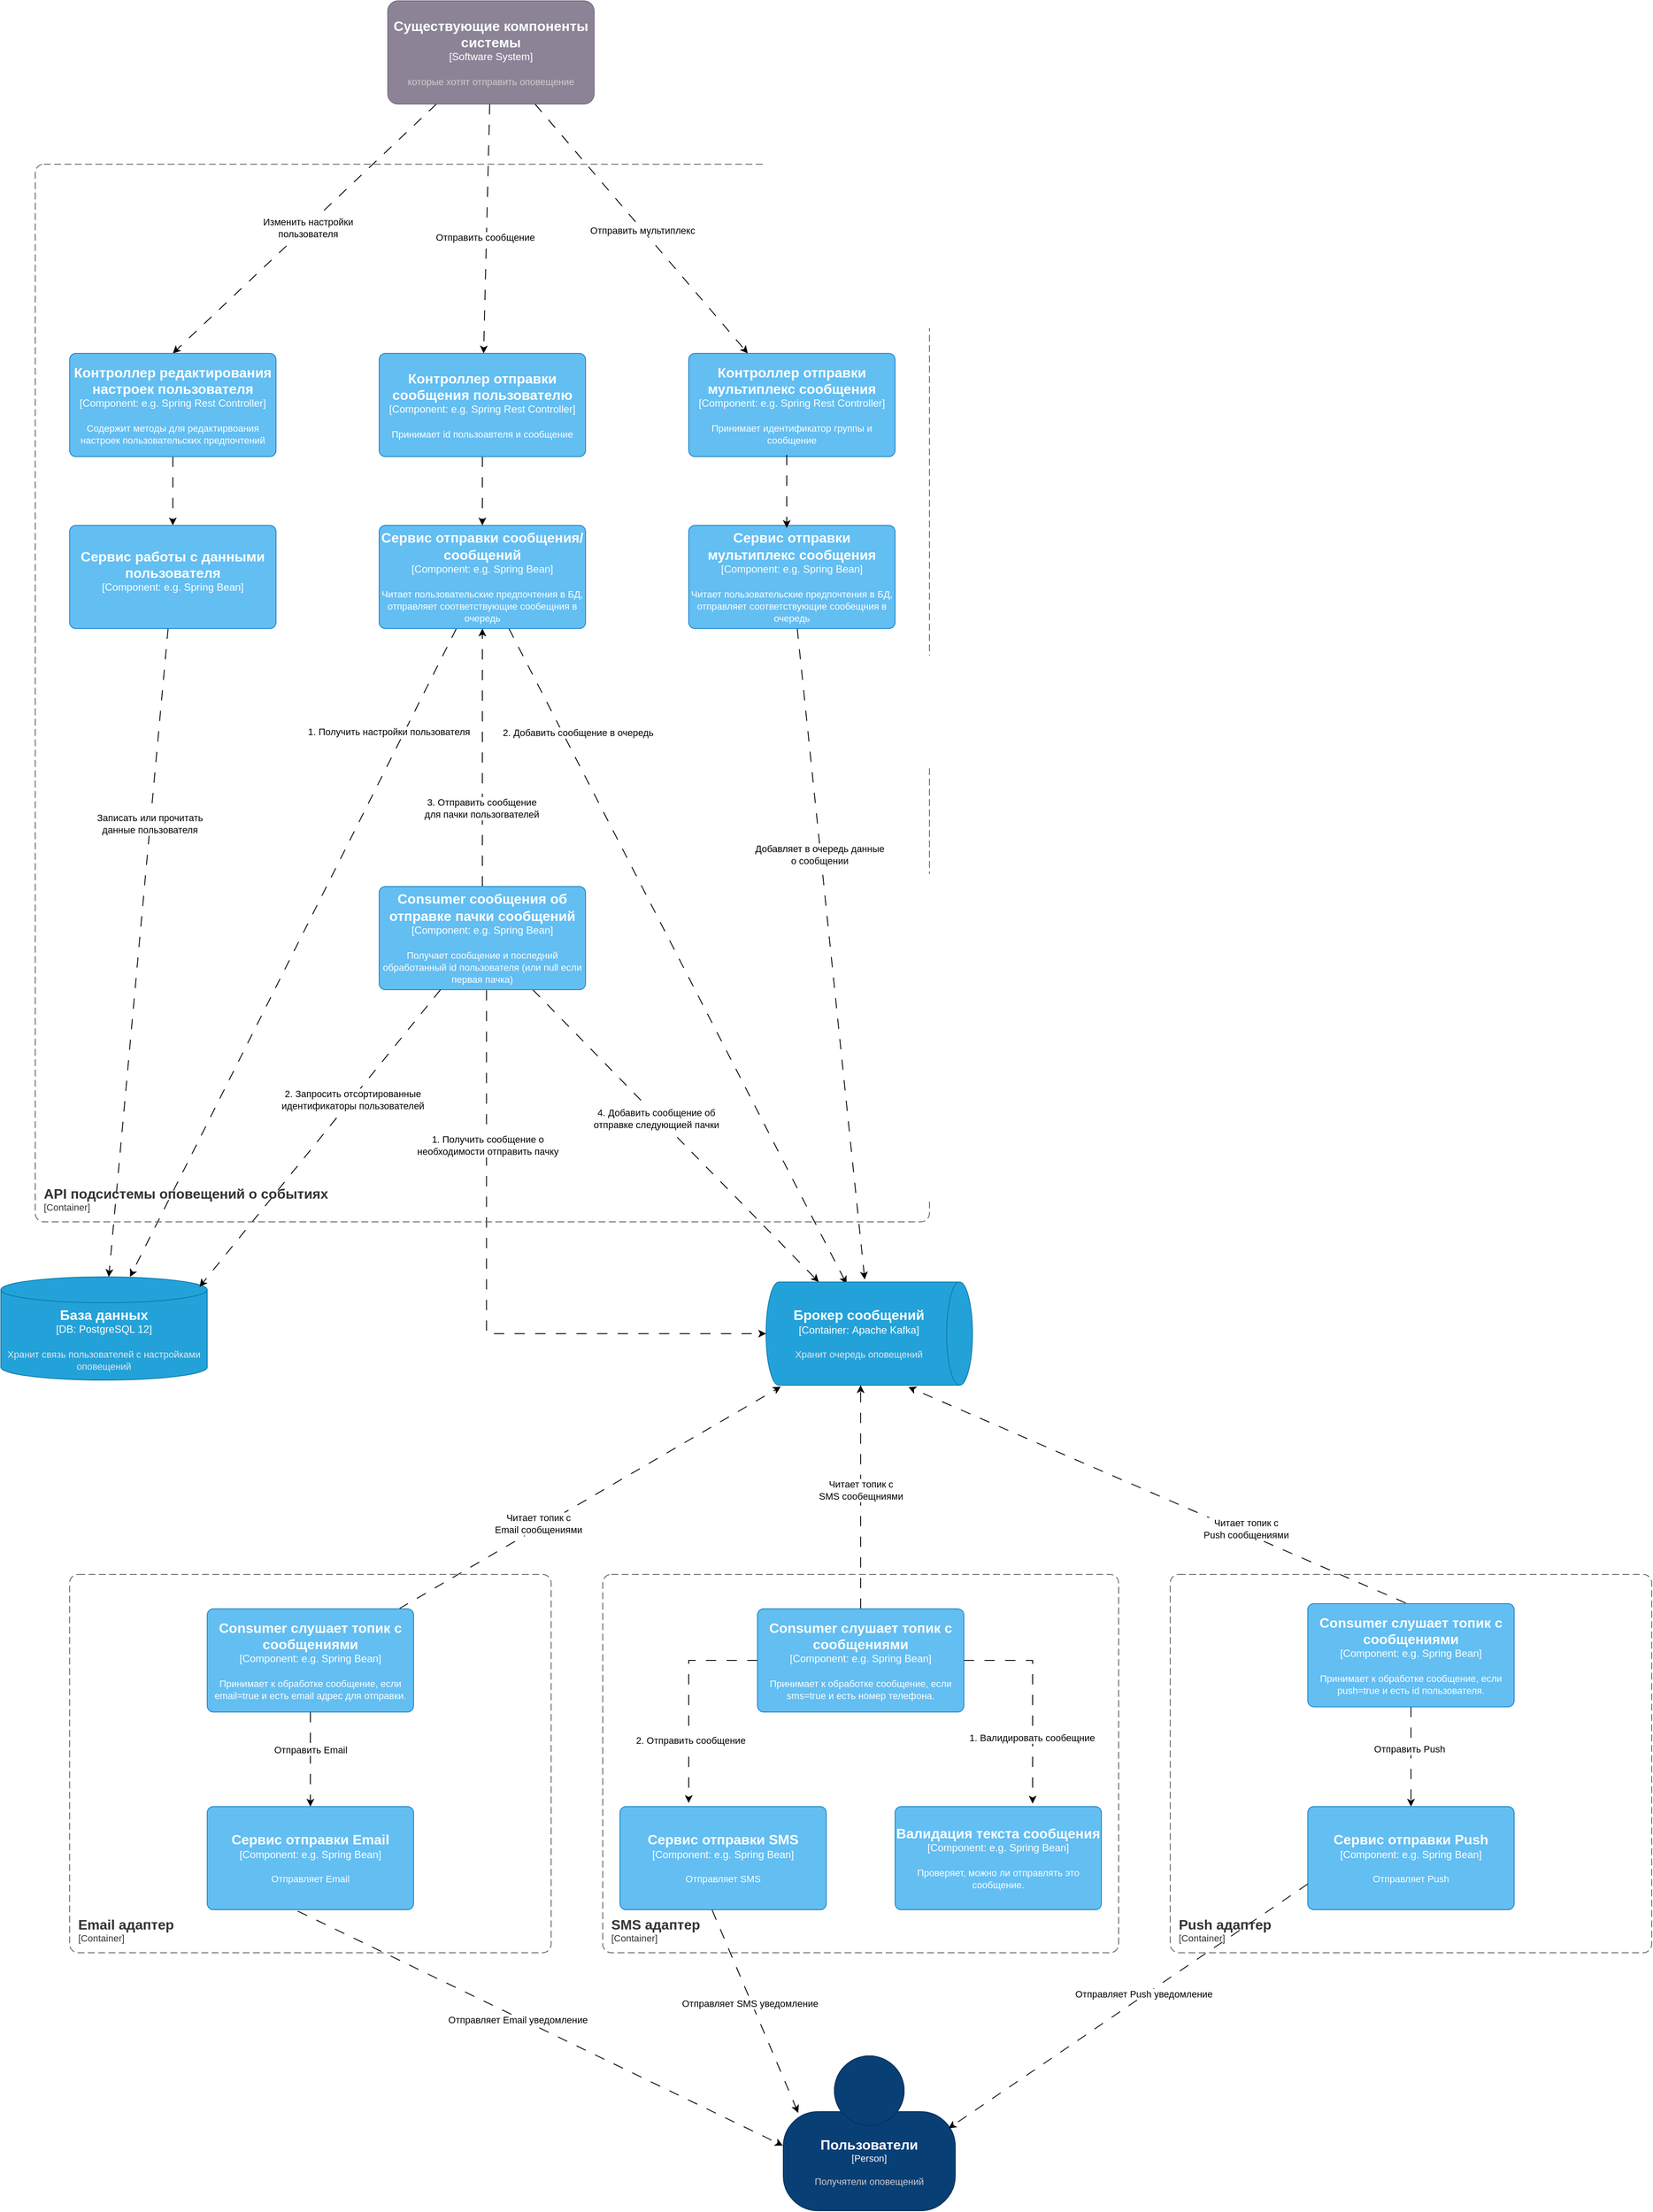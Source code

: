 <mxfile version="22.0.2" type="device">
  <diagram name="Страница — 1" id="5SUFri3_oyrJFjKi7RFm">
    <mxGraphModel dx="8172" dy="4139" grid="1" gridSize="10" guides="1" tooltips="1" connect="1" arrows="1" fold="1" page="1" pageScale="1" pageWidth="827" pageHeight="1169" math="0" shadow="0">
      <root>
        <mxCell id="0" />
        <mxCell id="1" parent="0" />
        <mxCell id="whawKiYYTOcF4N3wU9ud-7" style="rounded=0;orthogonalLoop=1;jettySize=auto;html=1;dashed=1;dashPattern=12 12;" parent="1" source="whawKiYYTOcF4N3wU9ud-3" target="whawKiYYTOcF4N3wU9ud-4" edge="1">
          <mxGeometry relative="1" as="geometry" />
        </mxCell>
        <mxCell id="whawKiYYTOcF4N3wU9ud-10" value="Отправить сообщение" style="edgeLabel;html=1;align=center;verticalAlign=middle;resizable=0;points=[];" parent="whawKiYYTOcF4N3wU9ud-7" vertex="1" connectable="0">
          <mxGeometry x="0.07" y="-2" relative="1" as="geometry">
            <mxPoint as="offset" />
          </mxGeometry>
        </mxCell>
        <mxCell id="whawKiYYTOcF4N3wU9ud-8" style="rounded=0;orthogonalLoop=1;jettySize=auto;html=1;dashed=1;dashPattern=12 12;" parent="1" source="whawKiYYTOcF4N3wU9ud-3" target="whawKiYYTOcF4N3wU9ud-5" edge="1">
          <mxGeometry relative="1" as="geometry" />
        </mxCell>
        <mxCell id="whawKiYYTOcF4N3wU9ud-11" value="Отправить мультиплекс" style="edgeLabel;html=1;align=center;verticalAlign=middle;resizable=0;points=[];" parent="whawKiYYTOcF4N3wU9ud-8" vertex="1" connectable="0">
          <mxGeometry x="0.01" relative="1" as="geometry">
            <mxPoint as="offset" />
          </mxGeometry>
        </mxCell>
        <mxCell id="whawKiYYTOcF4N3wU9ud-9" style="rounded=0;orthogonalLoop=1;jettySize=auto;html=1;dashed=1;dashPattern=12 12;entryX=0.5;entryY=0;entryDx=0;entryDy=0;entryPerimeter=0;" parent="1" source="whawKiYYTOcF4N3wU9ud-3" target="whawKiYYTOcF4N3wU9ud-6" edge="1">
          <mxGeometry relative="1" as="geometry" />
        </mxCell>
        <mxCell id="whawKiYYTOcF4N3wU9ud-12" value="Изменить настройки&lt;br&gt;пользователя" style="edgeLabel;html=1;align=center;verticalAlign=middle;resizable=0;points=[];" parent="whawKiYYTOcF4N3wU9ud-9" vertex="1" connectable="0">
          <mxGeometry x="-0.016" y="1" relative="1" as="geometry">
            <mxPoint as="offset" />
          </mxGeometry>
        </mxCell>
        <object c4Name="Существующие компоненты системы" c4Type="Software System" c4Description="которые хотят отправить оповещение" label="&lt;font style=&quot;font-size: 16px&quot;&gt;&lt;b&gt;%c4Name%&lt;/b&gt;&lt;/font&gt;&lt;div&gt;[%c4Type%]&lt;/div&gt;&lt;br&gt;&lt;div&gt;&lt;font style=&quot;font-size: 11px&quot;&gt;&lt;font color=&quot;#cccccc&quot;&gt;%c4Description%&lt;/font&gt;&lt;/div&gt;" placeholders="1" id="whawKiYYTOcF4N3wU9ud-3">
          <mxCell style="rounded=1;whiteSpace=wrap;html=1;labelBackgroundColor=none;fillColor=#8C8496;fontColor=#ffffff;align=center;arcSize=10;strokeColor=#736782;metaEdit=1;resizable=0;points=[[0.25,0,0],[0.5,0,0],[0.75,0,0],[1,0.25,0],[1,0.5,0],[1,0.75,0],[0.75,1,0],[0.5,1,0],[0.25,1,0],[0,0.75,0],[0,0.5,0],[0,0.25,0]];" parent="1" vertex="1">
            <mxGeometry x="10" y="-170" width="240" height="120" as="geometry" />
          </mxCell>
        </object>
        <mxCell id="whawKiYYTOcF4N3wU9ud-14" style="rounded=0;orthogonalLoop=1;jettySize=auto;html=1;dashed=1;dashPattern=12 12;" parent="1" source="whawKiYYTOcF4N3wU9ud-4" target="whawKiYYTOcF4N3wU9ud-13" edge="1">
          <mxGeometry relative="1" as="geometry" />
        </mxCell>
        <object placeholders="1" c4Name="Контроллер отправки сообщения пользователю" c4Type="Component" c4Technology="e.g. Spring Rest Controller" c4Description="Принимает id пользоавтеля и сообщение" label="&lt;font style=&quot;font-size: 16px&quot;&gt;&lt;b&gt;%c4Name%&lt;/b&gt;&lt;/font&gt;&lt;div&gt;[%c4Type%: %c4Technology%]&lt;/div&gt;&lt;br&gt;&lt;div&gt;&lt;font style=&quot;font-size: 11px&quot;&gt;%c4Description%&lt;/font&gt;&lt;/div&gt;" id="whawKiYYTOcF4N3wU9ud-4">
          <mxCell style="rounded=1;whiteSpace=wrap;html=1;labelBackgroundColor=none;fillColor=#63BEF2;fontColor=#ffffff;align=center;arcSize=6;strokeColor=#2086C9;metaEdit=1;resizable=0;points=[[0.25,0,0],[0.5,0,0],[0.75,0,0],[1,0.25,0],[1,0.5,0],[1,0.75,0],[0.75,1,0],[0.5,1,0],[0.25,1,0],[0,0.75,0],[0,0.5,0],[0,0.25,0]];" parent="1" vertex="1">
            <mxGeometry y="240" width="240" height="120" as="geometry" />
          </mxCell>
        </object>
        <object placeholders="1" c4Name="Контроллер отправки мультиплекс сообщения" c4Type="Component" c4Technology="e.g. Spring Rest Controller" c4Description="Принимает идентификатор группы и сообщение" label="&lt;font style=&quot;font-size: 16px&quot;&gt;&lt;b&gt;%c4Name%&lt;/b&gt;&lt;/font&gt;&lt;div&gt;[%c4Type%: %c4Technology%]&lt;/div&gt;&lt;br&gt;&lt;div&gt;&lt;font style=&quot;font-size: 11px&quot;&gt;%c4Description%&lt;/font&gt;&lt;/div&gt;" id="whawKiYYTOcF4N3wU9ud-5">
          <mxCell style="rounded=1;whiteSpace=wrap;html=1;labelBackgroundColor=none;fillColor=#63BEF2;fontColor=#ffffff;align=center;arcSize=6;strokeColor=#2086C9;metaEdit=1;resizable=0;points=[[0.25,0,0],[0.5,0,0],[0.75,0,0],[1,0.25,0],[1,0.5,0],[1,0.75,0],[0.75,1,0],[0.5,1,0],[0.25,1,0],[0,0.75,0],[0,0.5,0],[0,0.25,0]];" parent="1" vertex="1">
            <mxGeometry x="360" y="240" width="240" height="120" as="geometry" />
          </mxCell>
        </object>
        <mxCell id="LyJyI9hUQbaoJRPsF4Ac-29" style="edgeStyle=orthogonalEdgeStyle;rounded=0;orthogonalLoop=1;jettySize=auto;html=1;dashed=1;dashPattern=12 12;" edge="1" parent="1" source="whawKiYYTOcF4N3wU9ud-6" target="LyJyI9hUQbaoJRPsF4Ac-27">
          <mxGeometry relative="1" as="geometry" />
        </mxCell>
        <object placeholders="1" c4Name="Контроллер редактирования настроек пользователя" c4Type="Component" c4Technology="e.g. Spring Rest Controller" c4Description="Содержит методы для редактирвоания настроек пользовательских предпочтений" label="&lt;font style=&quot;font-size: 16px&quot;&gt;&lt;b&gt;%c4Name%&lt;/b&gt;&lt;/font&gt;&lt;div&gt;[%c4Type%: %c4Technology%]&lt;/div&gt;&lt;br&gt;&lt;div&gt;&lt;font style=&quot;font-size: 11px&quot;&gt;%c4Description%&lt;/font&gt;&lt;/div&gt;" id="whawKiYYTOcF4N3wU9ud-6">
          <mxCell style="rounded=1;whiteSpace=wrap;html=1;labelBackgroundColor=none;fillColor=#63BEF2;fontColor=#ffffff;align=center;arcSize=6;strokeColor=#2086C9;metaEdit=1;resizable=0;points=[[0.25,0,0],[0.5,0,0],[0.75,0,0],[1,0.25,0],[1,0.5,0],[1,0.75,0],[0.75,1,0],[0.5,1,0],[0.25,1,0],[0,0.75,0],[0,0.5,0],[0,0.25,0]];" parent="1" vertex="1">
            <mxGeometry x="-360" y="240" width="240" height="120" as="geometry" />
          </mxCell>
        </object>
        <mxCell id="whawKiYYTOcF4N3wU9ud-16" style="rounded=0;orthogonalLoop=1;jettySize=auto;html=1;dashed=1;dashPattern=12 12;" parent="1" source="whawKiYYTOcF4N3wU9ud-13" target="whawKiYYTOcF4N3wU9ud-15" edge="1">
          <mxGeometry relative="1" as="geometry" />
        </mxCell>
        <mxCell id="whawKiYYTOcF4N3wU9ud-17" value="1. Получить настройки пользователя" style="edgeLabel;html=1;align=center;verticalAlign=middle;resizable=0;points=[];" parent="whawKiYYTOcF4N3wU9ud-16" vertex="1" connectable="0">
          <mxGeometry x="0.045" y="1" relative="1" as="geometry">
            <mxPoint x="118" y="-275" as="offset" />
          </mxGeometry>
        </mxCell>
        <mxCell id="LyJyI9hUQbaoJRPsF4Ac-2" style="rounded=0;orthogonalLoop=1;jettySize=auto;html=1;dashed=1;dashPattern=12 12;entryX=0.018;entryY=0.61;entryDx=0;entryDy=0;entryPerimeter=0;" edge="1" parent="1" source="whawKiYYTOcF4N3wU9ud-13" target="LyJyI9hUQbaoJRPsF4Ac-1">
          <mxGeometry relative="1" as="geometry" />
        </mxCell>
        <mxCell id="LyJyI9hUQbaoJRPsF4Ac-3" value="2. Добавить сообщение в очередь" style="edgeLabel;html=1;align=center;verticalAlign=middle;resizable=0;points=[];" vertex="1" connectable="0" parent="LyJyI9hUQbaoJRPsF4Ac-2">
          <mxGeometry x="-0.514" y="-2" relative="1" as="geometry">
            <mxPoint x="-14" y="-66" as="offset" />
          </mxGeometry>
        </mxCell>
        <object placeholders="1" c4Name="Сервис отправки сообщения/сообщений" c4Type="Component" c4Technology="e.g. Spring Bean" c4Description="Читает пользовательские предпочтения в БД, отправляет соответствующие сообещния в очередь" label="&lt;font style=&quot;font-size: 16px&quot;&gt;&lt;b&gt;%c4Name%&lt;/b&gt;&lt;/font&gt;&lt;div&gt;[%c4Type%: %c4Technology%]&lt;/div&gt;&lt;br&gt;&lt;div&gt;&lt;font style=&quot;font-size: 11px&quot;&gt;%c4Description%&lt;/font&gt;&lt;/div&gt;" id="whawKiYYTOcF4N3wU9ud-13">
          <mxCell style="rounded=1;whiteSpace=wrap;html=1;labelBackgroundColor=none;fillColor=#63BEF2;fontColor=#ffffff;align=center;arcSize=6;strokeColor=#2086C9;metaEdit=1;resizable=0;points=[[0.25,0,0],[0.5,0,0],[0.75,0,0],[1,0.25,0],[1,0.5,0],[1,0.75,0],[0.75,1,0],[0.5,1,0],[0.25,1,0],[0,0.75,0],[0,0.5,0],[0,0.25,0]];" parent="1" vertex="1">
            <mxGeometry y="440" width="240" height="120" as="geometry" />
          </mxCell>
        </object>
        <object placeholders="1" c4Type="База данных" c4Container="DB" c4Technology="PostgreSQL 12" c4Description="Хранит связь пользователей с настройками оповещений" label="&lt;font style=&quot;font-size: 16px&quot;&gt;&lt;b&gt;%c4Type%&lt;/b&gt;&lt;/font&gt;&lt;div&gt;[%c4Container%:&amp;nbsp;%c4Technology%]&lt;/div&gt;&lt;br&gt;&lt;div&gt;&lt;font style=&quot;font-size: 11px&quot;&gt;&lt;font color=&quot;#E6E6E6&quot;&gt;%c4Description%&lt;/font&gt;&lt;/div&gt;" id="whawKiYYTOcF4N3wU9ud-15">
          <mxCell style="shape=cylinder3;size=15;whiteSpace=wrap;html=1;boundedLbl=1;rounded=0;labelBackgroundColor=none;fillColor=#23A2D9;fontSize=12;fontColor=#ffffff;align=center;strokeColor=#0E7DAD;metaEdit=1;points=[[0.5,0,0],[1,0.25,0],[1,0.5,0],[1,0.75,0],[0.5,1,0],[0,0.75,0],[0,0.5,0],[0,0.25,0]];resizable=0;" parent="1" vertex="1">
            <mxGeometry x="-440" y="1314" width="240" height="120" as="geometry" />
          </mxCell>
        </object>
        <object placeholders="1" c4Type="Брокер сообщений" c4Container="Container" c4Technology="Apache Kafka" c4Description="Хранит очередь оповещений" label="&lt;font style=&quot;font-size: 16px&quot;&gt;&lt;b&gt;%c4Type%&lt;/b&gt;&lt;/font&gt;&lt;div&gt;[%c4Container%:&amp;nbsp;%c4Technology%]&lt;/div&gt;&lt;br&gt;&lt;div&gt;&lt;font style=&quot;font-size: 11px&quot;&gt;&lt;font color=&quot;#E6E6E6&quot;&gt;%c4Description%&lt;/font&gt;&lt;/div&gt;" id="LyJyI9hUQbaoJRPsF4Ac-1">
          <mxCell style="shape=cylinder3;size=15;direction=south;whiteSpace=wrap;html=1;boundedLbl=1;rounded=0;labelBackgroundColor=none;fillColor=#23A2D9;fontSize=12;fontColor=#ffffff;align=center;strokeColor=#0E7DAD;metaEdit=1;points=[[0.5,0,0],[1,0.25,0],[1,0.5,0],[1,0.75,0],[0.5,1,0],[0,0.75,0],[0,0.5,0],[0,0.25,0]];resizable=0;" vertex="1" parent="1">
            <mxGeometry x="450" y="1320" width="240" height="120" as="geometry" />
          </mxCell>
        </object>
        <mxCell id="LyJyI9hUQbaoJRPsF4Ac-7" style="rounded=0;orthogonalLoop=1;jettySize=auto;html=1;dashed=1;dashPattern=12 12;entryX=1.018;entryY=0.31;entryDx=0;entryDy=0;entryPerimeter=0;exitX=0.475;exitY=-0.006;exitDx=0;exitDy=0;exitPerimeter=0;" edge="1" parent="1" source="LyJyI9hUQbaoJRPsF4Ac-43" target="LyJyI9hUQbaoJRPsF4Ac-1">
          <mxGeometry relative="1" as="geometry">
            <mxPoint x="871.6" y="1787.84" as="sourcePoint" />
            <mxPoint x="570.0" y="974" as="targetPoint" />
          </mxGeometry>
        </mxCell>
        <mxCell id="LyJyI9hUQbaoJRPsF4Ac-8" value="Читает топик с &lt;br&gt;Push сообщениями" style="edgeLabel;html=1;align=center;verticalAlign=middle;resizable=0;points=[];" vertex="1" connectable="0" parent="LyJyI9hUQbaoJRPsF4Ac-7">
          <mxGeometry x="-0.498" y="-1" relative="1" as="geometry">
            <mxPoint x="-41" y="-22" as="offset" />
          </mxGeometry>
        </mxCell>
        <mxCell id="LyJyI9hUQbaoJRPsF4Ac-9" style="rounded=0;orthogonalLoop=1;jettySize=auto;html=1;dashed=1;dashPattern=12 12;entryX=1;entryY=0.542;entryDx=0;entryDy=0;entryPerimeter=0;" edge="1" parent="1" target="LyJyI9hUQbaoJRPsF4Ac-1">
          <mxGeometry relative="1" as="geometry">
            <mxPoint x="430" y="940" as="targetPoint" />
            <mxPoint x="560" y="1700" as="sourcePoint" />
          </mxGeometry>
        </mxCell>
        <mxCell id="LyJyI9hUQbaoJRPsF4Ac-10" value="Читает топик с &lt;br&gt;SMS сообещниями" style="edgeLabel;html=1;align=center;verticalAlign=middle;resizable=0;points=[];" vertex="1" connectable="0" parent="LyJyI9hUQbaoJRPsF4Ac-9">
          <mxGeometry x="0.144" y="-1" relative="1" as="geometry">
            <mxPoint x="-1" y="10" as="offset" />
          </mxGeometry>
        </mxCell>
        <mxCell id="LyJyI9hUQbaoJRPsF4Ac-13" style="rounded=0;orthogonalLoop=1;jettySize=auto;html=1;entryX=1.014;entryY=0.929;entryDx=0;entryDy=0;entryPerimeter=0;dashed=1;dashPattern=12 12;" edge="1" parent="1" source="LyJyI9hUQbaoJRPsF4Ac-48" target="LyJyI9hUQbaoJRPsF4Ac-1">
          <mxGeometry relative="1" as="geometry">
            <mxPoint x="-270" y="1800" as="sourcePoint" />
            <mxPoint x="320" y="890" as="targetPoint" />
          </mxGeometry>
        </mxCell>
        <mxCell id="LyJyI9hUQbaoJRPsF4Ac-14" value="Читает топик с &lt;br&gt;Email сообщениями" style="edgeLabel;html=1;align=center;verticalAlign=middle;resizable=0;points=[];" vertex="1" connectable="0" parent="LyJyI9hUQbaoJRPsF4Ac-13">
          <mxGeometry x="-0.439" y="2" relative="1" as="geometry">
            <mxPoint x="38" y="-25" as="offset" />
          </mxGeometry>
        </mxCell>
        <mxCell id="LyJyI9hUQbaoJRPsF4Ac-17" style="rounded=0;orthogonalLoop=1;jettySize=auto;html=1;dashed=1;dashPattern=12 12;entryX=-0.025;entryY=0.522;entryDx=0;entryDy=0;entryPerimeter=0;" edge="1" parent="1" source="LyJyI9hUQbaoJRPsF4Ac-15" target="LyJyI9hUQbaoJRPsF4Ac-1">
          <mxGeometry relative="1" as="geometry">
            <mxPoint x="860" y="1140" as="targetPoint" />
          </mxGeometry>
        </mxCell>
        <mxCell id="LyJyI9hUQbaoJRPsF4Ac-18" value="Добавляет в очередь данные&lt;br&gt;о сообщении" style="edgeLabel;html=1;align=center;verticalAlign=middle;resizable=0;points=[];" vertex="1" connectable="0" parent="LyJyI9hUQbaoJRPsF4Ac-17">
          <mxGeometry x="-0.307" y="-2" relative="1" as="geometry">
            <mxPoint as="offset" />
          </mxGeometry>
        </mxCell>
        <object placeholders="1" c4Name="Сервис отправки мультиплекс сообщения" c4Type="Component" c4Technology="e.g. Spring Bean" c4Description="Читает пользовательские предпочтения в БД, отправляет соответствующие сообещния в очередь" label="&lt;font style=&quot;font-size: 16px&quot;&gt;&lt;b&gt;%c4Name%&lt;/b&gt;&lt;/font&gt;&lt;div&gt;[%c4Type%: %c4Technology%]&lt;/div&gt;&lt;br&gt;&lt;div&gt;&lt;font style=&quot;font-size: 11px&quot;&gt;%c4Description%&lt;/font&gt;&lt;/div&gt;" id="LyJyI9hUQbaoJRPsF4Ac-15">
          <mxCell style="rounded=1;whiteSpace=wrap;html=1;labelBackgroundColor=none;fillColor=#63BEF2;fontColor=#ffffff;align=center;arcSize=6;strokeColor=#2086C9;metaEdit=1;resizable=0;points=[[0.25,0,0],[0.5,0,0],[0.75,0,0],[1,0.25,0],[1,0.5,0],[1,0.75,0],[0.75,1,0],[0.5,1,0],[0.25,1,0],[0,0.75,0],[0,0.5,0],[0,0.25,0]];" vertex="1" parent="1">
            <mxGeometry x="360" y="440" width="240" height="120" as="geometry" />
          </mxCell>
        </object>
        <mxCell id="LyJyI9hUQbaoJRPsF4Ac-16" style="rounded=0;orthogonalLoop=1;jettySize=auto;html=1;dashed=1;dashPattern=12 12;exitX=0.475;exitY=0.983;exitDx=0;exitDy=0;exitPerimeter=0;entryX=0.475;entryY=0.025;entryDx=0;entryDy=0;entryPerimeter=0;" edge="1" parent="1" source="whawKiYYTOcF4N3wU9ud-5" target="LyJyI9hUQbaoJRPsF4Ac-15">
          <mxGeometry relative="1" as="geometry">
            <mxPoint x="130" y="410" as="sourcePoint" />
            <mxPoint x="130" y="510" as="targetPoint" />
          </mxGeometry>
        </mxCell>
        <mxCell id="LyJyI9hUQbaoJRPsF4Ac-22" style="rounded=0;orthogonalLoop=1;jettySize=auto;html=1;dashed=1;dashPattern=12 12;" edge="1" parent="1" source="LyJyI9hUQbaoJRPsF4Ac-19" target="whawKiYYTOcF4N3wU9ud-13">
          <mxGeometry relative="1" as="geometry" />
        </mxCell>
        <mxCell id="LyJyI9hUQbaoJRPsF4Ac-23" value="3. Отправить сообщение &lt;br&gt;для пачки пользогвателей" style="edgeLabel;html=1;align=center;verticalAlign=middle;resizable=0;points=[];" vertex="1" connectable="0" parent="LyJyI9hUQbaoJRPsF4Ac-22">
          <mxGeometry x="-0.395" y="1" relative="1" as="geometry">
            <mxPoint as="offset" />
          </mxGeometry>
        </mxCell>
        <mxCell id="LyJyI9hUQbaoJRPsF4Ac-25" style="rounded=0;orthogonalLoop=1;jettySize=auto;html=1;dashed=1;dashPattern=12 12;" edge="1" parent="1" source="LyJyI9hUQbaoJRPsF4Ac-19" target="LyJyI9hUQbaoJRPsF4Ac-1">
          <mxGeometry relative="1" as="geometry" />
        </mxCell>
        <mxCell id="LyJyI9hUQbaoJRPsF4Ac-26" value="4. Добавить сообщение об &lt;br&gt;отправке следующией пачки" style="edgeLabel;html=1;align=center;verticalAlign=middle;resizable=0;points=[];" vertex="1" connectable="0" parent="LyJyI9hUQbaoJRPsF4Ac-25">
          <mxGeometry x="-0.129" y="-3" relative="1" as="geometry">
            <mxPoint as="offset" />
          </mxGeometry>
        </mxCell>
        <object placeholders="1" c4Name="Consumer сообщения об отправке пачки сообщений" c4Type="Component" c4Technology="e.g. Spring Bean" c4Description="Получает сообщение и последний обработанный id пользователя (или null если первая пачка)" label="&lt;font style=&quot;font-size: 16px&quot;&gt;&lt;b&gt;%c4Name%&lt;/b&gt;&lt;/font&gt;&lt;div&gt;[%c4Type%: %c4Technology%]&lt;/div&gt;&lt;br&gt;&lt;div&gt;&lt;font style=&quot;font-size: 11px&quot;&gt;%c4Description%&lt;/font&gt;&lt;/div&gt;" id="LyJyI9hUQbaoJRPsF4Ac-19">
          <mxCell style="rounded=1;whiteSpace=wrap;html=1;labelBackgroundColor=none;fillColor=#63BEF2;fontColor=#ffffff;align=center;arcSize=6;strokeColor=#2086C9;metaEdit=1;resizable=0;points=[[0.25,0,0],[0.5,0,0],[0.75,0,0],[1,0.25,0],[1,0.5,0],[1,0.75,0],[0.75,1,0],[0.5,1,0],[0.25,1,0],[0,0.75,0],[0,0.5,0],[0,0.25,0]];" vertex="1" parent="1">
            <mxGeometry y="860" width="240" height="120" as="geometry" />
          </mxCell>
        </object>
        <mxCell id="LyJyI9hUQbaoJRPsF4Ac-20" style="rounded=0;orthogonalLoop=1;jettySize=auto;html=1;entryX=0.963;entryY=0.096;entryDx=0;entryDy=0;entryPerimeter=0;dashed=1;dashPattern=12 12;" edge="1" parent="1" source="LyJyI9hUQbaoJRPsF4Ac-19" target="whawKiYYTOcF4N3wU9ud-15">
          <mxGeometry relative="1" as="geometry" />
        </mxCell>
        <mxCell id="LyJyI9hUQbaoJRPsF4Ac-21" value="2. Запросить отсортированные &lt;br&gt;идентификаторы пользователей" style="edgeLabel;html=1;align=center;verticalAlign=middle;resizable=0;points=[];" vertex="1" connectable="0" parent="LyJyI9hUQbaoJRPsF4Ac-20">
          <mxGeometry x="-0.266" y="1" relative="1" as="geometry">
            <mxPoint as="offset" />
          </mxGeometry>
        </mxCell>
        <mxCell id="LyJyI9hUQbaoJRPsF4Ac-28" style="rounded=0;orthogonalLoop=1;jettySize=auto;html=1;dashed=1;dashPattern=12 12;" edge="1" parent="1" source="LyJyI9hUQbaoJRPsF4Ac-27" target="whawKiYYTOcF4N3wU9ud-15">
          <mxGeometry relative="1" as="geometry" />
        </mxCell>
        <mxCell id="LyJyI9hUQbaoJRPsF4Ac-30" value="Записать или прочитать&lt;br&gt;данные пользователя" style="edgeLabel;html=1;align=center;verticalAlign=middle;resizable=0;points=[];" vertex="1" connectable="0" parent="LyJyI9hUQbaoJRPsF4Ac-28">
          <mxGeometry x="-0.398" y="-1" relative="1" as="geometry">
            <mxPoint as="offset" />
          </mxGeometry>
        </mxCell>
        <object placeholders="1" c4Name="Сервис работы с данными пользователя" c4Type="Component" c4Technology="e.g. Spring Bean" c4Description="" label="&lt;font style=&quot;font-size: 16px&quot;&gt;&lt;b&gt;%c4Name%&lt;/b&gt;&lt;/font&gt;&lt;div&gt;[%c4Type%: %c4Technology%]&lt;/div&gt;&lt;br&gt;&lt;div&gt;&lt;font style=&quot;font-size: 11px&quot;&gt;%c4Description%&lt;/font&gt;&lt;/div&gt;" id="LyJyI9hUQbaoJRPsF4Ac-27">
          <mxCell style="rounded=1;whiteSpace=wrap;html=1;labelBackgroundColor=none;fillColor=#63BEF2;fontColor=#ffffff;align=center;arcSize=6;strokeColor=#2086C9;metaEdit=1;resizable=0;points=[[0.25,0,0],[0.5,0,0],[0.75,0,0],[1,0.25,0],[1,0.5,0],[1,0.75,0],[0.75,1,0],[0.5,1,0],[0.25,1,0],[0,0.75,0],[0,0.5,0],[0,0.25,0]];" vertex="1" parent="1">
            <mxGeometry x="-360" y="440" width="240" height="120" as="geometry" />
          </mxCell>
        </object>
        <mxCell id="LyJyI9hUQbaoJRPsF4Ac-31" style="rounded=0;orthogonalLoop=1;jettySize=auto;html=1;entryX=0.5;entryY=1;entryDx=0;entryDy=0;entryPerimeter=0;dashed=1;dashPattern=12 12;exitX=0.52;exitY=1.005;exitDx=0;exitDy=0;exitPerimeter=0;edgeStyle=orthogonalEdgeStyle;" edge="1" parent="1" source="LyJyI9hUQbaoJRPsF4Ac-19" target="LyJyI9hUQbaoJRPsF4Ac-1">
          <mxGeometry relative="1" as="geometry" />
        </mxCell>
        <mxCell id="LyJyI9hUQbaoJRPsF4Ac-32" value="1. Получить сообщение о &lt;br&gt;необходимости отправить пачку" style="edgeLabel;html=1;align=center;verticalAlign=middle;resizable=0;points=[];" vertex="1" connectable="0" parent="LyJyI9hUQbaoJRPsF4Ac-31">
          <mxGeometry x="-0.503" y="1" relative="1" as="geometry">
            <mxPoint as="offset" />
          </mxGeometry>
        </mxCell>
        <object placeholders="1" c4Name="API подсистемы оповещений о событиях" c4Type="ContainerScopeBoundary" c4Application="Container" label="&lt;font style=&quot;font-size: 16px&quot;&gt;&lt;b&gt;&lt;div style=&quot;text-align: left&quot;&gt;%c4Name%&lt;/div&gt;&lt;/b&gt;&lt;/font&gt;&lt;div style=&quot;text-align: left&quot;&gt;[%c4Application%]&lt;/div&gt;" id="LyJyI9hUQbaoJRPsF4Ac-33">
          <mxCell style="rounded=1;fontSize=11;whiteSpace=wrap;html=1;dashed=1;arcSize=20;fillColor=none;strokeColor=#666666;fontColor=#333333;labelBackgroundColor=none;align=left;verticalAlign=bottom;labelBorderColor=none;spacingTop=0;spacing=10;dashPattern=8 4;metaEdit=1;rotatable=0;perimeter=rectanglePerimeter;noLabel=0;labelPadding=0;allowArrows=0;connectable=0;expand=0;recursiveResize=0;editable=1;pointerEvents=0;absoluteArcSize=1;points=[[0.25,0,0],[0.5,0,0],[0.75,0,0],[1,0.25,0],[1,0.5,0],[1,0.75,0],[0.75,1,0],[0.5,1,0],[0.25,1,0],[0,0.75,0],[0,0.5,0],[0,0.25,0]];" vertex="1" parent="1">
            <mxGeometry x="-400" y="20" width="1040" height="1230" as="geometry" />
          </mxCell>
        </object>
        <mxCell id="LyJyI9hUQbaoJRPsF4Ac-38" style="edgeStyle=orthogonalEdgeStyle;rounded=0;orthogonalLoop=1;jettySize=auto;html=1;entryX=0.663;entryY=-0.029;entryDx=0;entryDy=0;entryPerimeter=0;dashed=1;dashPattern=12 12;" edge="1" parent="1" source="LyJyI9hUQbaoJRPsF4Ac-34" target="LyJyI9hUQbaoJRPsF4Ac-36">
          <mxGeometry relative="1" as="geometry">
            <mxPoint x="770" y="1920" as="targetPoint" />
            <Array as="points">
              <mxPoint x="760" y="1760" />
              <mxPoint x="760" y="1927" />
            </Array>
          </mxGeometry>
        </mxCell>
        <mxCell id="LyJyI9hUQbaoJRPsF4Ac-40" value="1. Валидировать сообещние" style="edgeLabel;html=1;align=center;verticalAlign=middle;resizable=0;points=[];" vertex="1" connectable="0" parent="LyJyI9hUQbaoJRPsF4Ac-38">
          <mxGeometry x="0.234" y="-1" relative="1" as="geometry">
            <mxPoint y="17" as="offset" />
          </mxGeometry>
        </mxCell>
        <mxCell id="LyJyI9hUQbaoJRPsF4Ac-41" style="rounded=0;orthogonalLoop=1;jettySize=auto;html=1;dashed=1;dashPattern=12 12;edgeStyle=orthogonalEdgeStyle;entryX=0.336;entryY=-0.035;entryDx=0;entryDy=0;entryPerimeter=0;" edge="1" parent="1" source="LyJyI9hUQbaoJRPsF4Ac-34" target="LyJyI9hUQbaoJRPsF4Ac-39">
          <mxGeometry relative="1" as="geometry">
            <mxPoint x="370" y="1920" as="targetPoint" />
            <Array as="points">
              <mxPoint x="360" y="1760" />
              <mxPoint x="360" y="1926" />
            </Array>
          </mxGeometry>
        </mxCell>
        <mxCell id="LyJyI9hUQbaoJRPsF4Ac-42" value="2. Отправить сообщение" style="edgeLabel;html=1;align=center;verticalAlign=middle;resizable=0;points=[];" vertex="1" connectable="0" parent="LyJyI9hUQbaoJRPsF4Ac-41">
          <mxGeometry x="0.402" y="2" relative="1" as="geometry">
            <mxPoint as="offset" />
          </mxGeometry>
        </mxCell>
        <object placeholders="1" c4Name="Consumer слушает топик с сообщениями" c4Type="Component" c4Technology="e.g. Spring Bean" c4Description="Принимает к обработке сообщение, если sms=true и есть номер телефона." label="&lt;font style=&quot;font-size: 16px&quot;&gt;&lt;b&gt;%c4Name%&lt;/b&gt;&lt;/font&gt;&lt;div&gt;[%c4Type%: %c4Technology%]&lt;/div&gt;&lt;br&gt;&lt;div&gt;&lt;font style=&quot;font-size: 11px&quot;&gt;%c4Description%&lt;/font&gt;&lt;/div&gt;" id="LyJyI9hUQbaoJRPsF4Ac-34">
          <mxCell style="rounded=1;whiteSpace=wrap;html=1;labelBackgroundColor=none;fillColor=#63BEF2;fontColor=#ffffff;align=center;arcSize=6;strokeColor=#2086C9;metaEdit=1;resizable=0;points=[[0.25,0,0],[0.5,0,0],[0.75,0,0],[1,0.25,0],[1,0.5,0],[1,0.75,0],[0.75,1,0],[0.5,1,0],[0.25,1,0],[0,0.75,0],[0,0.5,0],[0,0.25,0]];" vertex="1" parent="1">
            <mxGeometry x="440" y="1700" width="240" height="120" as="geometry" />
          </mxCell>
        </object>
        <object placeholders="1" c4Name="SMS адаптер" c4Type="ContainerScopeBoundary" c4Application="Container" label="&lt;font style=&quot;font-size: 16px&quot;&gt;&lt;b&gt;&lt;div style=&quot;text-align: left&quot;&gt;%c4Name%&lt;/div&gt;&lt;/b&gt;&lt;/font&gt;&lt;div style=&quot;text-align: left&quot;&gt;[%c4Application%]&lt;/div&gt;" id="LyJyI9hUQbaoJRPsF4Ac-35">
          <mxCell style="rounded=1;fontSize=11;whiteSpace=wrap;html=1;dashed=1;arcSize=20;fillColor=none;strokeColor=#666666;fontColor=#333333;labelBackgroundColor=none;align=left;verticalAlign=bottom;labelBorderColor=none;spacingTop=0;spacing=10;dashPattern=8 4;metaEdit=1;rotatable=0;perimeter=rectanglePerimeter;noLabel=0;labelPadding=0;allowArrows=0;connectable=0;expand=0;recursiveResize=0;editable=1;pointerEvents=0;absoluteArcSize=1;points=[[0.25,0,0],[0.5,0,0],[0.75,0,0],[1,0.25,0],[1,0.5,0],[1,0.75,0],[0.75,1,0],[0.5,1,0],[0.25,1,0],[0,0.75,0],[0,0.5,0],[0,0.25,0]];" vertex="1" parent="1">
            <mxGeometry x="260" y="1660" width="600" height="440" as="geometry" />
          </mxCell>
        </object>
        <object placeholders="1" c4Name="Валидация текста сообщения" c4Type="Component" c4Technology="e.g. Spring Bean" c4Description="Проверяет, можно ли отправлять это сообщение." label="&lt;font style=&quot;font-size: 16px&quot;&gt;&lt;b&gt;%c4Name%&lt;/b&gt;&lt;/font&gt;&lt;div&gt;[%c4Type%: %c4Technology%]&lt;/div&gt;&lt;br&gt;&lt;div&gt;&lt;font style=&quot;font-size: 11px&quot;&gt;%c4Description%&lt;/font&gt;&lt;/div&gt;" id="LyJyI9hUQbaoJRPsF4Ac-36">
          <mxCell style="rounded=1;whiteSpace=wrap;html=1;labelBackgroundColor=none;fillColor=#63BEF2;fontColor=#ffffff;align=center;arcSize=6;strokeColor=#2086C9;metaEdit=1;resizable=0;points=[[0.25,0,0],[0.5,0,0],[0.75,0,0],[1,0.25,0],[1,0.5,0],[1,0.75,0],[0.75,1,0],[0.5,1,0],[0.25,1,0],[0,0.75,0],[0,0.5,0],[0,0.25,0]];" vertex="1" parent="1">
            <mxGeometry x="600" y="1930" width="240" height="120" as="geometry" />
          </mxCell>
        </object>
        <object placeholders="1" c4Name="Сервис отправки SMS" c4Type="Component" c4Technology="e.g. Spring Bean" c4Description="Отправляет SMS" label="&lt;font style=&quot;font-size: 16px&quot;&gt;&lt;b&gt;%c4Name%&lt;/b&gt;&lt;/font&gt;&lt;div&gt;[%c4Type%: %c4Technology%]&lt;/div&gt;&lt;br&gt;&lt;div&gt;&lt;font style=&quot;font-size: 11px&quot;&gt;%c4Description%&lt;/font&gt;&lt;/div&gt;" id="LyJyI9hUQbaoJRPsF4Ac-39">
          <mxCell style="rounded=1;whiteSpace=wrap;html=1;labelBackgroundColor=none;fillColor=#63BEF2;fontColor=#ffffff;align=center;arcSize=6;strokeColor=#2086C9;metaEdit=1;resizable=0;points=[[0.25,0,0],[0.5,0,0],[0.75,0,0],[1,0.25,0],[1,0.5,0],[1,0.75,0],[0.75,1,0],[0.5,1,0],[0.25,1,0],[0,0.75,0],[0,0.5,0],[0,0.25,0]];" vertex="1" parent="1">
            <mxGeometry x="280" y="1930" width="240" height="120" as="geometry" />
          </mxCell>
        </object>
        <mxCell id="LyJyI9hUQbaoJRPsF4Ac-45" style="edgeStyle=orthogonalEdgeStyle;rounded=0;orthogonalLoop=1;jettySize=auto;html=1;dashed=1;dashPattern=12 12;" edge="1" parent="1" source="LyJyI9hUQbaoJRPsF4Ac-43" target="LyJyI9hUQbaoJRPsF4Ac-44">
          <mxGeometry relative="1" as="geometry" />
        </mxCell>
        <mxCell id="LyJyI9hUQbaoJRPsF4Ac-46" value="Отправить Push" style="edgeLabel;html=1;align=center;verticalAlign=middle;resizable=0;points=[];" vertex="1" connectable="0" parent="LyJyI9hUQbaoJRPsF4Ac-45">
          <mxGeometry x="-0.152" y="-2" relative="1" as="geometry">
            <mxPoint as="offset" />
          </mxGeometry>
        </mxCell>
        <object placeholders="1" c4Name="Consumer слушает топик с сообщениями" c4Type="Component" c4Technology="e.g. Spring Bean" c4Description="Принимает к обработке сообщение, если push=true и есть id пользователя." label="&lt;font style=&quot;font-size: 16px&quot;&gt;&lt;b&gt;%c4Name%&lt;/b&gt;&lt;/font&gt;&lt;div&gt;[%c4Type%: %c4Technology%]&lt;/div&gt;&lt;br&gt;&lt;div&gt;&lt;font style=&quot;font-size: 11px&quot;&gt;%c4Description%&lt;/font&gt;&lt;/div&gt;" id="LyJyI9hUQbaoJRPsF4Ac-43">
          <mxCell style="rounded=1;whiteSpace=wrap;html=1;labelBackgroundColor=none;fillColor=#63BEF2;fontColor=#ffffff;align=center;arcSize=6;strokeColor=#2086C9;metaEdit=1;resizable=0;points=[[0.25,0,0],[0.5,0,0],[0.75,0,0],[1,0.25,0],[1,0.5,0],[1,0.75,0],[0.75,1,0],[0.5,1,0],[0.25,1,0],[0,0.75,0],[0,0.5,0],[0,0.25,0]];" vertex="1" parent="1">
            <mxGeometry x="1080" y="1694" width="240" height="120" as="geometry" />
          </mxCell>
        </object>
        <object placeholders="1" c4Name="Сервис отправки Push" c4Type="Component" c4Technology="e.g. Spring Bean" c4Description="Отправляет Push" label="&lt;font style=&quot;font-size: 16px&quot;&gt;&lt;b&gt;%c4Name%&lt;/b&gt;&lt;/font&gt;&lt;div&gt;[%c4Type%: %c4Technology%]&lt;/div&gt;&lt;br&gt;&lt;div&gt;&lt;font style=&quot;font-size: 11px&quot;&gt;%c4Description%&lt;/font&gt;&lt;/div&gt;" id="LyJyI9hUQbaoJRPsF4Ac-44">
          <mxCell style="rounded=1;whiteSpace=wrap;html=1;labelBackgroundColor=none;fillColor=#63BEF2;fontColor=#ffffff;align=center;arcSize=6;strokeColor=#2086C9;metaEdit=1;resizable=0;points=[[0.25,0,0],[0.5,0,0],[0.75,0,0],[1,0.25,0],[1,0.5,0],[1,0.75,0],[0.75,1,0],[0.5,1,0],[0.25,1,0],[0,0.75,0],[0,0.5,0],[0,0.25,0]];" vertex="1" parent="1">
            <mxGeometry x="1080" y="1930" width="240" height="120" as="geometry" />
          </mxCell>
        </object>
        <object placeholders="1" c4Name="Push адаптер" c4Type="ContainerScopeBoundary" c4Application="Container" label="&lt;font style=&quot;font-size: 16px&quot;&gt;&lt;b&gt;&lt;div style=&quot;text-align: left&quot;&gt;%c4Name%&lt;/div&gt;&lt;/b&gt;&lt;/font&gt;&lt;div style=&quot;text-align: left&quot;&gt;[%c4Application%]&lt;/div&gt;" id="LyJyI9hUQbaoJRPsF4Ac-47">
          <mxCell style="rounded=1;fontSize=11;whiteSpace=wrap;html=1;dashed=1;arcSize=20;fillColor=none;strokeColor=#666666;fontColor=#333333;labelBackgroundColor=none;align=left;verticalAlign=bottom;labelBorderColor=none;spacingTop=0;spacing=10;dashPattern=8 4;metaEdit=1;rotatable=0;perimeter=rectanglePerimeter;noLabel=0;labelPadding=0;allowArrows=0;connectable=0;expand=0;recursiveResize=0;editable=1;pointerEvents=0;absoluteArcSize=1;points=[[0.25,0,0],[0.5,0,0],[0.75,0,0],[1,0.25,0],[1,0.5,0],[1,0.75,0],[0.75,1,0],[0.5,1,0],[0.25,1,0],[0,0.75,0],[0,0.5,0],[0,0.25,0]];" vertex="1" parent="1">
            <mxGeometry x="920" y="1660" width="560" height="440" as="geometry" />
          </mxCell>
        </object>
        <mxCell id="LyJyI9hUQbaoJRPsF4Ac-50" style="edgeStyle=orthogonalEdgeStyle;rounded=0;orthogonalLoop=1;jettySize=auto;html=1;dashed=1;dashPattern=12 12;" edge="1" parent="1" source="LyJyI9hUQbaoJRPsF4Ac-48" target="LyJyI9hUQbaoJRPsF4Ac-49">
          <mxGeometry relative="1" as="geometry" />
        </mxCell>
        <mxCell id="LyJyI9hUQbaoJRPsF4Ac-51" value="Отправить Email" style="edgeLabel;html=1;align=center;verticalAlign=middle;resizable=0;points=[];" vertex="1" connectable="0" parent="LyJyI9hUQbaoJRPsF4Ac-50">
          <mxGeometry x="-0.206" relative="1" as="geometry">
            <mxPoint as="offset" />
          </mxGeometry>
        </mxCell>
        <object placeholders="1" c4Name="Consumer слушает топик с сообщениями" c4Type="Component" c4Technology="e.g. Spring Bean" c4Description="Принимает к обработке сообщение, если email=true и есть email адрес для отправки." label="&lt;font style=&quot;font-size: 16px&quot;&gt;&lt;b&gt;%c4Name%&lt;/b&gt;&lt;/font&gt;&lt;div&gt;[%c4Type%: %c4Technology%]&lt;/div&gt;&lt;br&gt;&lt;div&gt;&lt;font style=&quot;font-size: 11px&quot;&gt;%c4Description%&lt;/font&gt;&lt;/div&gt;" id="LyJyI9hUQbaoJRPsF4Ac-48">
          <mxCell style="rounded=1;whiteSpace=wrap;html=1;labelBackgroundColor=none;fillColor=#63BEF2;fontColor=#ffffff;align=center;arcSize=6;strokeColor=#2086C9;metaEdit=1;resizable=0;points=[[0.25,0,0],[0.5,0,0],[0.75,0,0],[1,0.25,0],[1,0.5,0],[1,0.75,0],[0.75,1,0],[0.5,1,0],[0.25,1,0],[0,0.75,0],[0,0.5,0],[0,0.25,0]];" vertex="1" parent="1">
            <mxGeometry x="-200" y="1700" width="240" height="120" as="geometry" />
          </mxCell>
        </object>
        <object placeholders="1" c4Name="Сервис отправки Email" c4Type="Component" c4Technology="e.g. Spring Bean" c4Description="Отправляет Email" label="&lt;font style=&quot;font-size: 16px&quot;&gt;&lt;b&gt;%c4Name%&lt;/b&gt;&lt;/font&gt;&lt;div&gt;[%c4Type%: %c4Technology%]&lt;/div&gt;&lt;br&gt;&lt;div&gt;&lt;font style=&quot;font-size: 11px&quot;&gt;%c4Description%&lt;/font&gt;&lt;/div&gt;" id="LyJyI9hUQbaoJRPsF4Ac-49">
          <mxCell style="rounded=1;whiteSpace=wrap;html=1;labelBackgroundColor=none;fillColor=#63BEF2;fontColor=#ffffff;align=center;arcSize=6;strokeColor=#2086C9;metaEdit=1;resizable=0;points=[[0.25,0,0],[0.5,0,0],[0.75,0,0],[1,0.25,0],[1,0.5,0],[1,0.75,0],[0.75,1,0],[0.5,1,0],[0.25,1,0],[0,0.75,0],[0,0.5,0],[0,0.25,0]];" vertex="1" parent="1">
            <mxGeometry x="-200" y="1930" width="240" height="120" as="geometry" />
          </mxCell>
        </object>
        <object placeholders="1" c4Name="Email адаптер" c4Type="ContainerScopeBoundary" c4Application="Container" label="&lt;font style=&quot;font-size: 16px&quot;&gt;&lt;b&gt;&lt;div style=&quot;text-align: left&quot;&gt;%c4Name%&lt;/div&gt;&lt;/b&gt;&lt;/font&gt;&lt;div style=&quot;text-align: left&quot;&gt;[%c4Application%]&lt;/div&gt;" id="LyJyI9hUQbaoJRPsF4Ac-52">
          <mxCell style="rounded=1;fontSize=11;whiteSpace=wrap;html=1;dashed=1;arcSize=20;fillColor=none;strokeColor=#666666;fontColor=#333333;labelBackgroundColor=none;align=left;verticalAlign=bottom;labelBorderColor=none;spacingTop=0;spacing=10;dashPattern=8 4;metaEdit=1;rotatable=0;perimeter=rectanglePerimeter;noLabel=0;labelPadding=0;allowArrows=0;connectable=0;expand=0;recursiveResize=0;editable=1;pointerEvents=0;absoluteArcSize=1;points=[[0.25,0,0],[0.5,0,0],[0.75,0,0],[1,0.25,0],[1,0.5,0],[1,0.75,0],[0.75,1,0],[0.5,1,0],[0.25,1,0],[0,0.75,0],[0,0.5,0],[0,0.25,0]];" vertex="1" parent="1">
            <mxGeometry x="-360" y="1660" width="560" height="440" as="geometry" />
          </mxCell>
        </object>
        <object placeholders="1" c4Name="Пользователи" c4Type="Person" c4Description="Получятели оповещений" label="&lt;font style=&quot;font-size: 16px&quot;&gt;&lt;b&gt;%c4Name%&lt;/b&gt;&lt;/font&gt;&lt;div&gt;[%c4Type%]&lt;/div&gt;&lt;br&gt;&lt;div&gt;&lt;font style=&quot;font-size: 11px&quot;&gt;&lt;font color=&quot;#cccccc&quot;&gt;%c4Description%&lt;/font&gt;&lt;/div&gt;" id="LyJyI9hUQbaoJRPsF4Ac-53">
          <mxCell style="html=1;fontSize=11;dashed=0;whiteSpace=wrap;fillColor=#083F75;strokeColor=#06315C;fontColor=#ffffff;shape=mxgraph.c4.person2;align=center;metaEdit=1;points=[[0.5,0,0],[1,0.5,0],[1,0.75,0],[0.75,1,0],[0.5,1,0],[0.25,1,0],[0,0.75,0],[0,0.5,0]];resizable=0;" vertex="1" parent="1">
            <mxGeometry x="470" y="2220" width="200" height="180" as="geometry" />
          </mxCell>
        </object>
        <mxCell id="LyJyI9hUQbaoJRPsF4Ac-54" style="rounded=0;orthogonalLoop=1;jettySize=auto;html=1;dashed=1;dashPattern=12 12;entryX=0.961;entryY=0.468;entryDx=0;entryDy=0;entryPerimeter=0;exitX=0;exitY=0.75;exitDx=0;exitDy=0;exitPerimeter=0;" edge="1" parent="1" source="LyJyI9hUQbaoJRPsF4Ac-44" target="LyJyI9hUQbaoJRPsF4Ac-53">
          <mxGeometry relative="1" as="geometry">
            <mxPoint x="944" y="2030" as="sourcePoint" />
            <mxPoint x="670" y="2316" as="targetPoint" />
          </mxGeometry>
        </mxCell>
        <mxCell id="LyJyI9hUQbaoJRPsF4Ac-55" value="Отправляет Push уведомление" style="edgeLabel;html=1;align=center;verticalAlign=middle;resizable=0;points=[];" vertex="1" connectable="0" parent="LyJyI9hUQbaoJRPsF4Ac-54">
          <mxGeometry x="-0.09" y="-2" relative="1" as="geometry">
            <mxPoint as="offset" />
          </mxGeometry>
        </mxCell>
        <mxCell id="LyJyI9hUQbaoJRPsF4Ac-56" style="rounded=0;orthogonalLoop=1;jettySize=auto;html=1;dashed=1;dashPattern=12 12;entryX=0.087;entryY=0.368;entryDx=0;entryDy=0;entryPerimeter=0;exitX=0.447;exitY=1.004;exitDx=0;exitDy=0;exitPerimeter=0;" edge="1" parent="1" source="LyJyI9hUQbaoJRPsF4Ac-39" target="LyJyI9hUQbaoJRPsF4Ac-53">
          <mxGeometry relative="1" as="geometry">
            <mxPoint x="390" y="2110" as="sourcePoint" />
            <mxPoint x="395" y="2367" as="targetPoint" />
          </mxGeometry>
        </mxCell>
        <mxCell id="LyJyI9hUQbaoJRPsF4Ac-57" value="Отправляет SMS уведомление" style="edgeLabel;html=1;align=center;verticalAlign=middle;resizable=0;points=[];" vertex="1" connectable="0" parent="LyJyI9hUQbaoJRPsF4Ac-56">
          <mxGeometry x="-0.09" y="-2" relative="1" as="geometry">
            <mxPoint as="offset" />
          </mxGeometry>
        </mxCell>
        <mxCell id="LyJyI9hUQbaoJRPsF4Ac-58" style="rounded=0;orthogonalLoop=1;jettySize=auto;html=1;dashed=1;dashPattern=12 12;entryX=-0.003;entryY=0.579;entryDx=0;entryDy=0;entryPerimeter=0;exitX=0.439;exitY=1.013;exitDx=0;exitDy=0;exitPerimeter=0;" edge="1" parent="1" source="LyJyI9hUQbaoJRPsF4Ac-49" target="LyJyI9hUQbaoJRPsF4Ac-53">
          <mxGeometry relative="1" as="geometry">
            <mxPoint x="31" y="2130" as="sourcePoint" />
            <mxPoint x="360" y="2418" as="targetPoint" />
          </mxGeometry>
        </mxCell>
        <mxCell id="LyJyI9hUQbaoJRPsF4Ac-59" value="Отправляет Email уведомление" style="edgeLabel;html=1;align=center;verticalAlign=middle;resizable=0;points=[];" vertex="1" connectable="0" parent="LyJyI9hUQbaoJRPsF4Ac-58">
          <mxGeometry x="-0.09" y="-2" relative="1" as="geometry">
            <mxPoint as="offset" />
          </mxGeometry>
        </mxCell>
      </root>
    </mxGraphModel>
  </diagram>
</mxfile>
